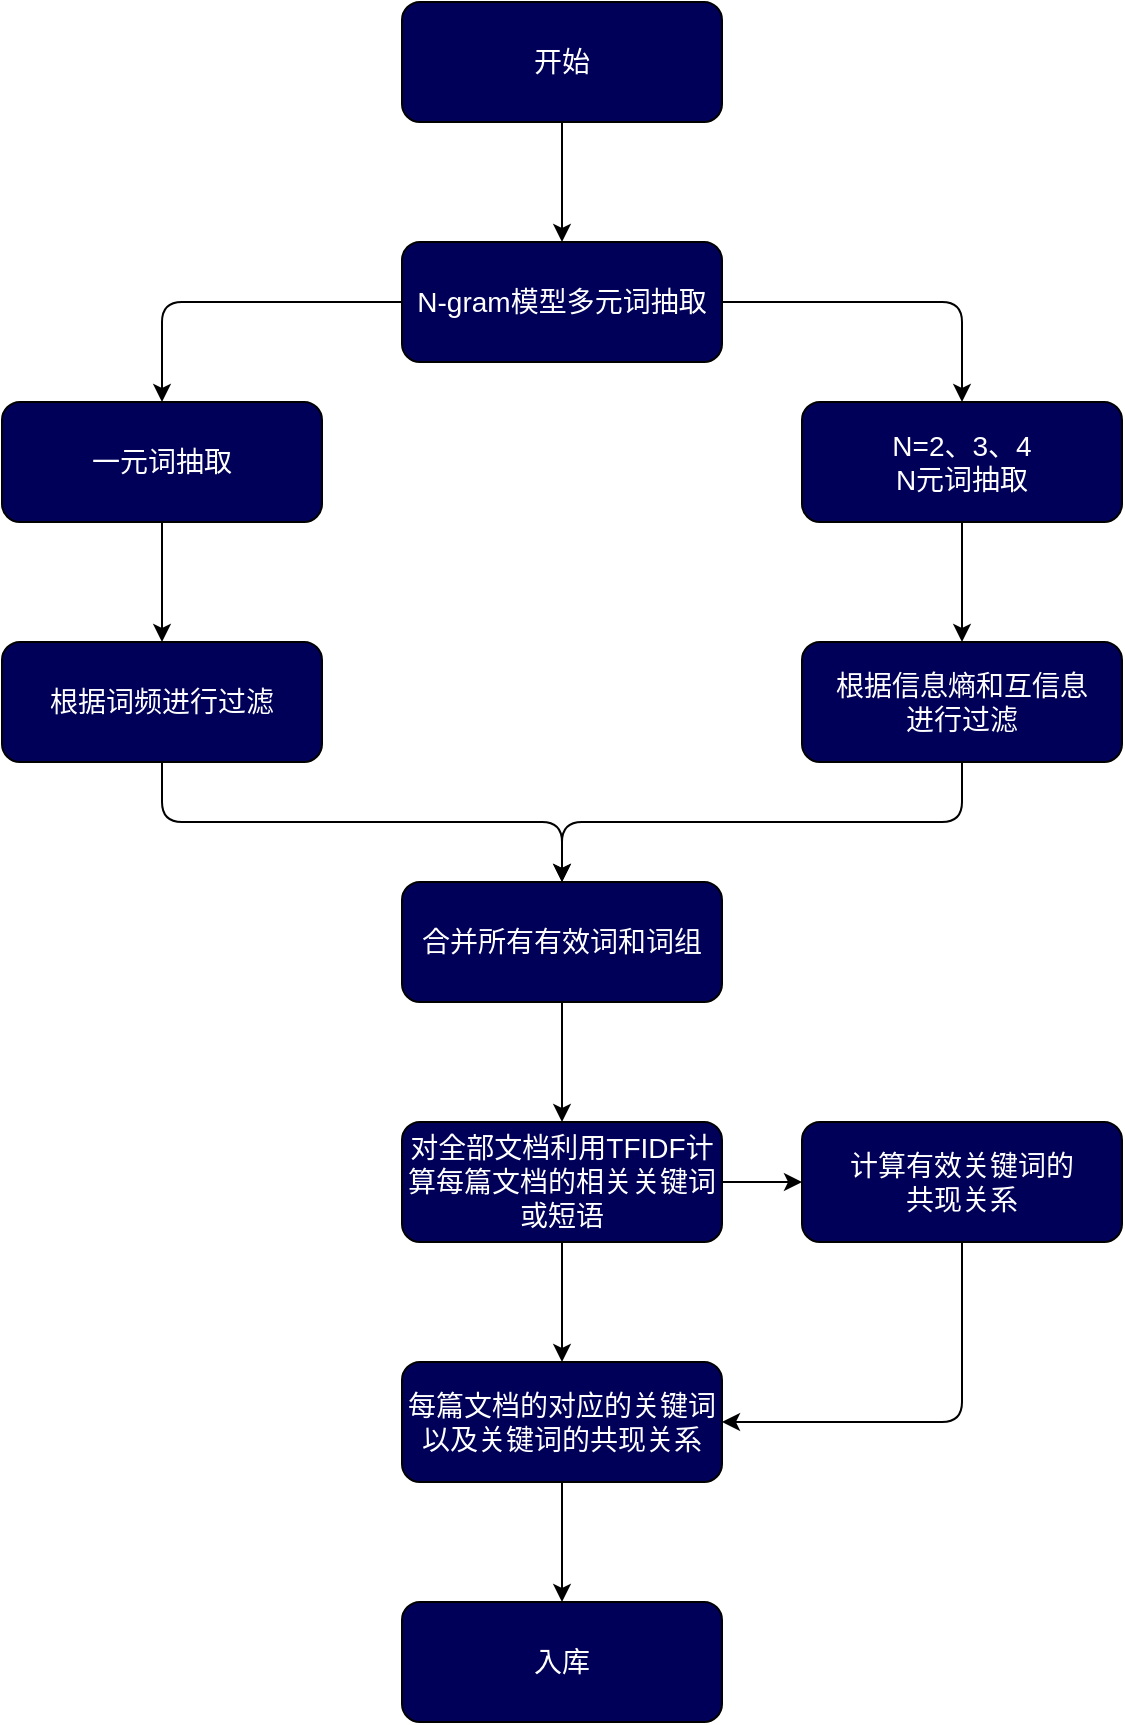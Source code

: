 <mxfile version="15.5.9" type="github">
  <diagram id="n3uPvzGnpjgBGxto84hB" name="第 1 页">
    <mxGraphModel dx="1422" dy="762" grid="1" gridSize="10" guides="1" tooltips="1" connect="1" arrows="1" fold="1" page="0" pageScale="1" pageWidth="827" pageHeight="1169" math="0" shadow="0">
      <root>
        <mxCell id="0" />
        <mxCell id="1" parent="0" />
        <mxCell id="bBLVaku7CDZ6ekD5Zjrd-3" style="edgeStyle=orthogonalEdgeStyle;rounded=1;orthogonalLoop=1;jettySize=auto;html=1;exitX=0.5;exitY=1;exitDx=0;exitDy=0;fontSize=14;" edge="1" parent="1" source="bBLVaku7CDZ6ekD5Zjrd-1" target="bBLVaku7CDZ6ekD5Zjrd-2">
          <mxGeometry relative="1" as="geometry" />
        </mxCell>
        <mxCell id="bBLVaku7CDZ6ekD5Zjrd-1" value="开始" style="rounded=1;whiteSpace=wrap;html=1;fontColor=#FFFFFF;fillColor=#000059;fontSize=14;" vertex="1" parent="1">
          <mxGeometry x="480" y="40" width="160" height="60" as="geometry" />
        </mxCell>
        <mxCell id="bBLVaku7CDZ6ekD5Zjrd-6" style="edgeStyle=orthogonalEdgeStyle;rounded=1;orthogonalLoop=1;jettySize=auto;html=1;exitX=0;exitY=0.5;exitDx=0;exitDy=0;entryX=0.5;entryY=0;entryDx=0;entryDy=0;fontSize=14;" edge="1" parent="1" source="bBLVaku7CDZ6ekD5Zjrd-2" target="bBLVaku7CDZ6ekD5Zjrd-4">
          <mxGeometry relative="1" as="geometry" />
        </mxCell>
        <mxCell id="bBLVaku7CDZ6ekD5Zjrd-7" style="edgeStyle=orthogonalEdgeStyle;rounded=1;orthogonalLoop=1;jettySize=auto;html=1;exitX=1;exitY=0.5;exitDx=0;exitDy=0;entryX=0.5;entryY=0;entryDx=0;entryDy=0;fontSize=14;" edge="1" parent="1" source="bBLVaku7CDZ6ekD5Zjrd-2" target="bBLVaku7CDZ6ekD5Zjrd-5">
          <mxGeometry relative="1" as="geometry" />
        </mxCell>
        <mxCell id="bBLVaku7CDZ6ekD5Zjrd-2" value="N-gram模型多元词抽取" style="rounded=1;whiteSpace=wrap;html=1;fillColor=#000059;fontColor=#FFFFFF;fontSize=14;fontStyle=0" vertex="1" parent="1">
          <mxGeometry x="480" y="160" width="160" height="60" as="geometry" />
        </mxCell>
        <mxCell id="bBLVaku7CDZ6ekD5Zjrd-9" style="edgeStyle=orthogonalEdgeStyle;rounded=1;orthogonalLoop=1;jettySize=auto;html=1;exitX=0.5;exitY=1;exitDx=0;exitDy=0;entryX=0.5;entryY=0;entryDx=0;entryDy=0;fontSize=14;" edge="1" parent="1" source="bBLVaku7CDZ6ekD5Zjrd-4" target="bBLVaku7CDZ6ekD5Zjrd-8">
          <mxGeometry relative="1" as="geometry" />
        </mxCell>
        <mxCell id="bBLVaku7CDZ6ekD5Zjrd-4" value="一元词抽取" style="rounded=1;whiteSpace=wrap;html=1;fillColor=#000059;fontColor=#FFFFFF;fontSize=14;" vertex="1" parent="1">
          <mxGeometry x="280" y="240" width="160" height="60" as="geometry" />
        </mxCell>
        <mxCell id="bBLVaku7CDZ6ekD5Zjrd-11" style="edgeStyle=orthogonalEdgeStyle;rounded=1;orthogonalLoop=1;jettySize=auto;html=1;exitX=0.5;exitY=1;exitDx=0;exitDy=0;entryX=0.5;entryY=0;entryDx=0;entryDy=0;fontSize=14;" edge="1" parent="1" source="bBLVaku7CDZ6ekD5Zjrd-5" target="bBLVaku7CDZ6ekD5Zjrd-10">
          <mxGeometry relative="1" as="geometry" />
        </mxCell>
        <mxCell id="bBLVaku7CDZ6ekD5Zjrd-5" value="N=2、3、4&lt;br style=&quot;font-size: 14px;&quot;&gt;N元词抽取" style="rounded=1;whiteSpace=wrap;html=1;fillColor=#000059;fontColor=#FFFFFF;fontSize=14;" vertex="1" parent="1">
          <mxGeometry x="680" y="240" width="160" height="60" as="geometry" />
        </mxCell>
        <mxCell id="bBLVaku7CDZ6ekD5Zjrd-13" style="edgeStyle=orthogonalEdgeStyle;rounded=1;orthogonalLoop=1;jettySize=auto;html=1;exitX=0.5;exitY=1;exitDx=0;exitDy=0;entryX=0.5;entryY=0;entryDx=0;entryDy=0;fontSize=14;" edge="1" parent="1" source="bBLVaku7CDZ6ekD5Zjrd-8" target="bBLVaku7CDZ6ekD5Zjrd-12">
          <mxGeometry relative="1" as="geometry" />
        </mxCell>
        <mxCell id="bBLVaku7CDZ6ekD5Zjrd-8" value="根据词频进行过滤" style="rounded=1;whiteSpace=wrap;html=1;fillColor=#000059;fontColor=#FFFFFF;fontSize=14;" vertex="1" parent="1">
          <mxGeometry x="280" y="360" width="160" height="60" as="geometry" />
        </mxCell>
        <mxCell id="bBLVaku7CDZ6ekD5Zjrd-14" style="edgeStyle=orthogonalEdgeStyle;rounded=1;orthogonalLoop=1;jettySize=auto;html=1;exitX=0.5;exitY=1;exitDx=0;exitDy=0;entryX=0.5;entryY=0;entryDx=0;entryDy=0;fontSize=14;" edge="1" parent="1" source="bBLVaku7CDZ6ekD5Zjrd-10" target="bBLVaku7CDZ6ekD5Zjrd-12">
          <mxGeometry relative="1" as="geometry">
            <mxPoint x="540" y="480" as="targetPoint" />
          </mxGeometry>
        </mxCell>
        <mxCell id="bBLVaku7CDZ6ekD5Zjrd-10" value="根据信息熵和互信息&lt;br&gt;进行过滤" style="rounded=1;whiteSpace=wrap;html=1;fillColor=#000059;fontColor=#FFFFFF;fontSize=14;" vertex="1" parent="1">
          <mxGeometry x="680" y="360" width="160" height="60" as="geometry" />
        </mxCell>
        <mxCell id="bBLVaku7CDZ6ekD5Zjrd-16" style="edgeStyle=orthogonalEdgeStyle;rounded=1;orthogonalLoop=1;jettySize=auto;html=1;exitX=0.5;exitY=1;exitDx=0;exitDy=0;fontSize=14;" edge="1" parent="1" source="bBLVaku7CDZ6ekD5Zjrd-12" target="bBLVaku7CDZ6ekD5Zjrd-15">
          <mxGeometry relative="1" as="geometry" />
        </mxCell>
        <mxCell id="bBLVaku7CDZ6ekD5Zjrd-12" value="合并所有有效词和词组" style="rounded=1;whiteSpace=wrap;html=1;fillColor=#000059;fontColor=#FFFFFF;fontSize=14;" vertex="1" parent="1">
          <mxGeometry x="480" y="480" width="160" height="60" as="geometry" />
        </mxCell>
        <mxCell id="bBLVaku7CDZ6ekD5Zjrd-18" style="edgeStyle=orthogonalEdgeStyle;rounded=1;orthogonalLoop=1;jettySize=auto;html=1;exitX=1;exitY=0.5;exitDx=0;exitDy=0;entryX=0;entryY=0.5;entryDx=0;entryDy=0;fontSize=14;" edge="1" parent="1" source="bBLVaku7CDZ6ekD5Zjrd-15" target="bBLVaku7CDZ6ekD5Zjrd-17">
          <mxGeometry relative="1" as="geometry" />
        </mxCell>
        <mxCell id="bBLVaku7CDZ6ekD5Zjrd-20" style="edgeStyle=orthogonalEdgeStyle;rounded=1;orthogonalLoop=1;jettySize=auto;html=1;exitX=0.5;exitY=1;exitDx=0;exitDy=0;entryX=0.5;entryY=0;entryDx=0;entryDy=0;fontSize=14;" edge="1" parent="1" source="bBLVaku7CDZ6ekD5Zjrd-15" target="bBLVaku7CDZ6ekD5Zjrd-19">
          <mxGeometry relative="1" as="geometry" />
        </mxCell>
        <mxCell id="bBLVaku7CDZ6ekD5Zjrd-15" value="对全部文档利用TFIDF计算每篇文档的相关关键词或短语" style="rounded=1;whiteSpace=wrap;html=1;fillColor=#000059;fontColor=#FFFFFF;fontSize=14;" vertex="1" parent="1">
          <mxGeometry x="480" y="600" width="160" height="60" as="geometry" />
        </mxCell>
        <mxCell id="bBLVaku7CDZ6ekD5Zjrd-21" style="edgeStyle=orthogonalEdgeStyle;rounded=1;orthogonalLoop=1;jettySize=auto;html=1;exitX=0.5;exitY=1;exitDx=0;exitDy=0;entryX=1;entryY=0.5;entryDx=0;entryDy=0;fontSize=14;" edge="1" parent="1" source="bBLVaku7CDZ6ekD5Zjrd-17" target="bBLVaku7CDZ6ekD5Zjrd-19">
          <mxGeometry relative="1" as="geometry" />
        </mxCell>
        <mxCell id="bBLVaku7CDZ6ekD5Zjrd-17" value="计算有效关键词的&lt;br&gt;共现关系" style="rounded=1;whiteSpace=wrap;html=1;fillColor=#000059;fontColor=#FFFFFF;fontSize=14;" vertex="1" parent="1">
          <mxGeometry x="680" y="600" width="160" height="60" as="geometry" />
        </mxCell>
        <mxCell id="bBLVaku7CDZ6ekD5Zjrd-23" style="edgeStyle=orthogonalEdgeStyle;rounded=1;orthogonalLoop=1;jettySize=auto;html=1;exitX=0.5;exitY=1;exitDx=0;exitDy=0;entryX=0.5;entryY=0;entryDx=0;entryDy=0;fontSize=14;" edge="1" parent="1" source="bBLVaku7CDZ6ekD5Zjrd-19" target="bBLVaku7CDZ6ekD5Zjrd-22">
          <mxGeometry relative="1" as="geometry" />
        </mxCell>
        <mxCell id="bBLVaku7CDZ6ekD5Zjrd-19" value="每篇文档的对应的关键词以及关键词的共现关系" style="rounded=1;whiteSpace=wrap;html=1;fillColor=#000059;fontColor=#FFFFFF;fontSize=14;" vertex="1" parent="1">
          <mxGeometry x="480" y="720" width="160" height="60" as="geometry" />
        </mxCell>
        <mxCell id="bBLVaku7CDZ6ekD5Zjrd-22" value="入库" style="rounded=1;whiteSpace=wrap;html=1;fillColor=#000059;fontColor=#FFFFFF;fontSize=14;" vertex="1" parent="1">
          <mxGeometry x="480" y="840" width="160" height="60" as="geometry" />
        </mxCell>
      </root>
    </mxGraphModel>
  </diagram>
</mxfile>
